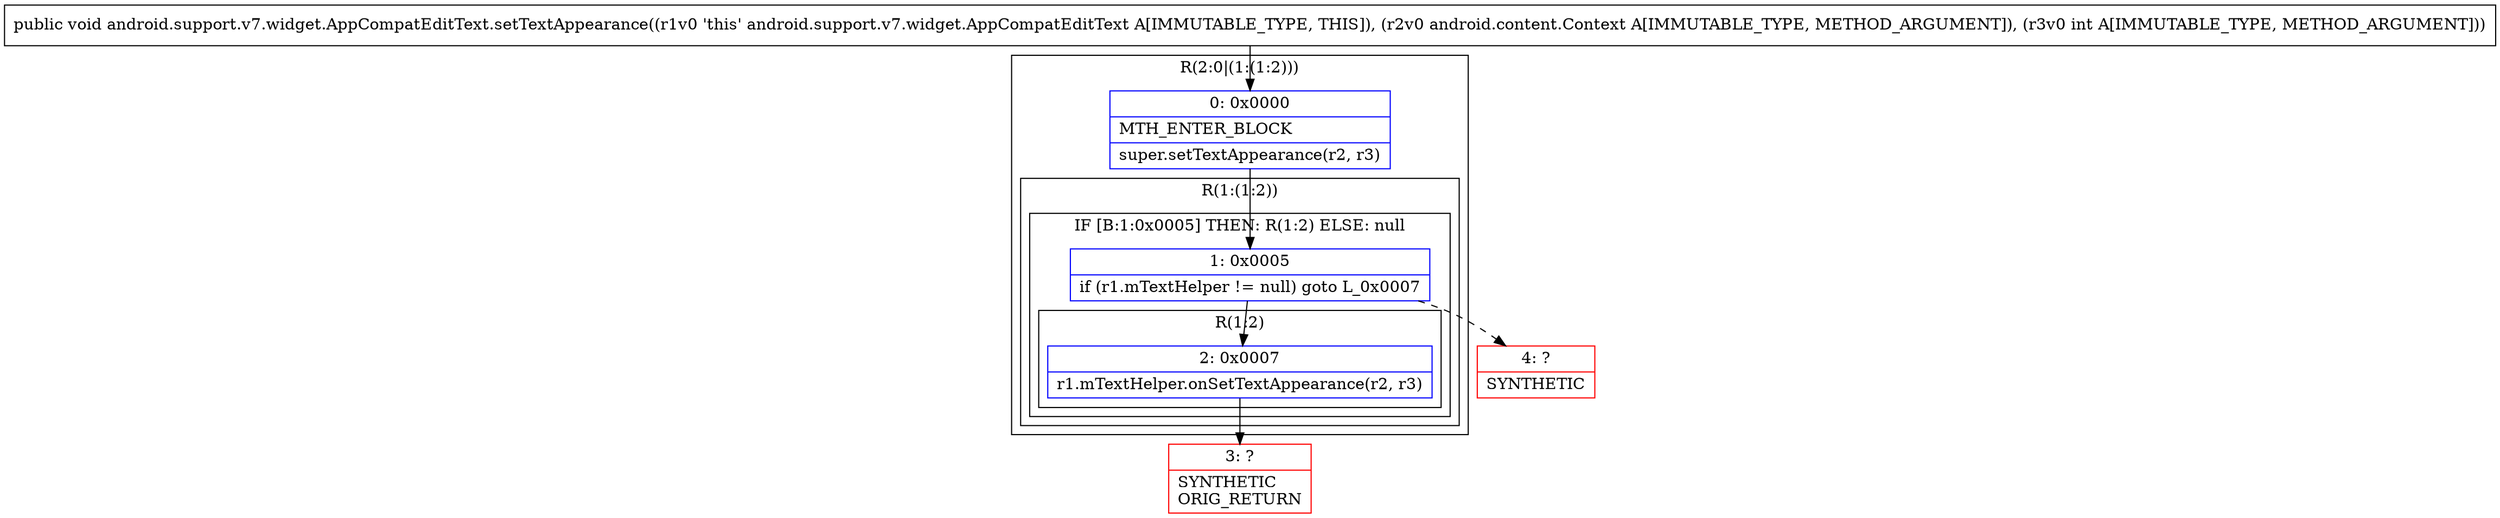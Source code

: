digraph "CFG forandroid.support.v7.widget.AppCompatEditText.setTextAppearance(Landroid\/content\/Context;I)V" {
subgraph cluster_Region_1299467808 {
label = "R(2:0|(1:(1:2)))";
node [shape=record,color=blue];
Node_0 [shape=record,label="{0\:\ 0x0000|MTH_ENTER_BLOCK\l|super.setTextAppearance(r2, r3)\l}"];
subgraph cluster_Region_692571328 {
label = "R(1:(1:2))";
node [shape=record,color=blue];
subgraph cluster_IfRegion_2083689680 {
label = "IF [B:1:0x0005] THEN: R(1:2) ELSE: null";
node [shape=record,color=blue];
Node_1 [shape=record,label="{1\:\ 0x0005|if (r1.mTextHelper != null) goto L_0x0007\l}"];
subgraph cluster_Region_1449163132 {
label = "R(1:2)";
node [shape=record,color=blue];
Node_2 [shape=record,label="{2\:\ 0x0007|r1.mTextHelper.onSetTextAppearance(r2, r3)\l}"];
}
}
}
}
Node_3 [shape=record,color=red,label="{3\:\ ?|SYNTHETIC\lORIG_RETURN\l}"];
Node_4 [shape=record,color=red,label="{4\:\ ?|SYNTHETIC\l}"];
MethodNode[shape=record,label="{public void android.support.v7.widget.AppCompatEditText.setTextAppearance((r1v0 'this' android.support.v7.widget.AppCompatEditText A[IMMUTABLE_TYPE, THIS]), (r2v0 android.content.Context A[IMMUTABLE_TYPE, METHOD_ARGUMENT]), (r3v0 int A[IMMUTABLE_TYPE, METHOD_ARGUMENT])) }"];
MethodNode -> Node_0;
Node_0 -> Node_1;
Node_1 -> Node_2;
Node_1 -> Node_4[style=dashed];
Node_2 -> Node_3;
}

